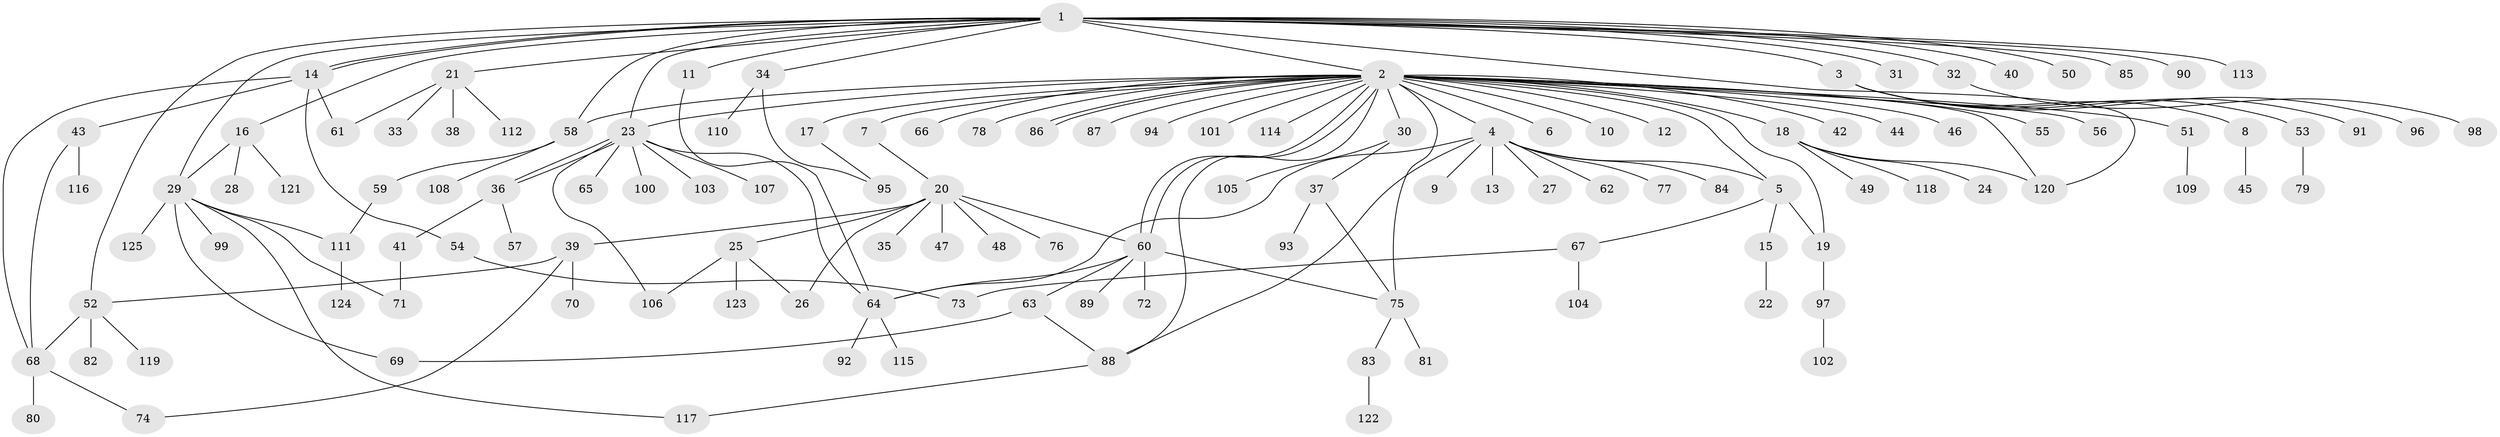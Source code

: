// Generated by graph-tools (version 1.1) at 2025/26/03/09/25 03:26:02]
// undirected, 125 vertices, 156 edges
graph export_dot {
graph [start="1"]
  node [color=gray90,style=filled];
  1;
  2;
  3;
  4;
  5;
  6;
  7;
  8;
  9;
  10;
  11;
  12;
  13;
  14;
  15;
  16;
  17;
  18;
  19;
  20;
  21;
  22;
  23;
  24;
  25;
  26;
  27;
  28;
  29;
  30;
  31;
  32;
  33;
  34;
  35;
  36;
  37;
  38;
  39;
  40;
  41;
  42;
  43;
  44;
  45;
  46;
  47;
  48;
  49;
  50;
  51;
  52;
  53;
  54;
  55;
  56;
  57;
  58;
  59;
  60;
  61;
  62;
  63;
  64;
  65;
  66;
  67;
  68;
  69;
  70;
  71;
  72;
  73;
  74;
  75;
  76;
  77;
  78;
  79;
  80;
  81;
  82;
  83;
  84;
  85;
  86;
  87;
  88;
  89;
  90;
  91;
  92;
  93;
  94;
  95;
  96;
  97;
  98;
  99;
  100;
  101;
  102;
  103;
  104;
  105;
  106;
  107;
  108;
  109;
  110;
  111;
  112;
  113;
  114;
  115;
  116;
  117;
  118;
  119;
  120;
  121;
  122;
  123;
  124;
  125;
  1 -- 2;
  1 -- 3;
  1 -- 11;
  1 -- 14;
  1 -- 14;
  1 -- 16;
  1 -- 21;
  1 -- 23;
  1 -- 29;
  1 -- 31;
  1 -- 32;
  1 -- 34;
  1 -- 40;
  1 -- 50;
  1 -- 52;
  1 -- 58;
  1 -- 85;
  1 -- 90;
  1 -- 113;
  1 -- 120;
  2 -- 4;
  2 -- 5;
  2 -- 6;
  2 -- 7;
  2 -- 10;
  2 -- 12;
  2 -- 17;
  2 -- 18;
  2 -- 19;
  2 -- 23;
  2 -- 30;
  2 -- 42;
  2 -- 44;
  2 -- 46;
  2 -- 51;
  2 -- 55;
  2 -- 56;
  2 -- 58;
  2 -- 60;
  2 -- 60;
  2 -- 66;
  2 -- 75;
  2 -- 78;
  2 -- 86;
  2 -- 86;
  2 -- 87;
  2 -- 88;
  2 -- 94;
  2 -- 101;
  2 -- 114;
  2 -- 120;
  3 -- 8;
  3 -- 53;
  3 -- 91;
  3 -- 96;
  4 -- 5;
  4 -- 9;
  4 -- 13;
  4 -- 27;
  4 -- 62;
  4 -- 64;
  4 -- 77;
  4 -- 84;
  4 -- 88;
  5 -- 15;
  5 -- 19;
  5 -- 67;
  7 -- 20;
  8 -- 45;
  11 -- 64;
  14 -- 43;
  14 -- 54;
  14 -- 61;
  14 -- 68;
  15 -- 22;
  16 -- 28;
  16 -- 29;
  16 -- 121;
  17 -- 95;
  18 -- 24;
  18 -- 49;
  18 -- 118;
  18 -- 120;
  19 -- 97;
  20 -- 25;
  20 -- 26;
  20 -- 35;
  20 -- 39;
  20 -- 47;
  20 -- 48;
  20 -- 60;
  20 -- 76;
  21 -- 33;
  21 -- 38;
  21 -- 61;
  21 -- 112;
  23 -- 36;
  23 -- 36;
  23 -- 64;
  23 -- 65;
  23 -- 100;
  23 -- 103;
  23 -- 106;
  23 -- 107;
  25 -- 26;
  25 -- 106;
  25 -- 123;
  29 -- 69;
  29 -- 71;
  29 -- 99;
  29 -- 111;
  29 -- 117;
  29 -- 125;
  30 -- 37;
  30 -- 105;
  32 -- 98;
  34 -- 95;
  34 -- 110;
  36 -- 41;
  36 -- 57;
  37 -- 75;
  37 -- 93;
  39 -- 52;
  39 -- 70;
  39 -- 74;
  41 -- 71;
  43 -- 68;
  43 -- 116;
  51 -- 109;
  52 -- 68;
  52 -- 82;
  52 -- 119;
  53 -- 79;
  54 -- 73;
  58 -- 59;
  58 -- 108;
  59 -- 111;
  60 -- 63;
  60 -- 64;
  60 -- 72;
  60 -- 75;
  60 -- 89;
  63 -- 69;
  63 -- 88;
  64 -- 92;
  64 -- 115;
  67 -- 73;
  67 -- 104;
  68 -- 74;
  68 -- 80;
  75 -- 81;
  75 -- 83;
  83 -- 122;
  88 -- 117;
  97 -- 102;
  111 -- 124;
}
